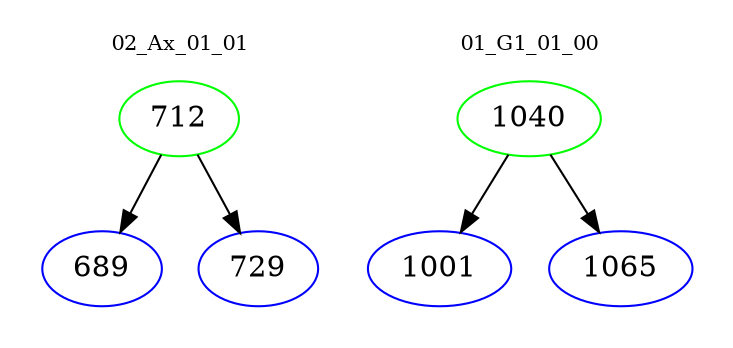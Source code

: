 digraph{
subgraph cluster_0 {
color = white
label = "02_Ax_01_01";
fontsize=10;
T0_712 [label="712", color="green"]
T0_712 -> T0_689 [color="black"]
T0_689 [label="689", color="blue"]
T0_712 -> T0_729 [color="black"]
T0_729 [label="729", color="blue"]
}
subgraph cluster_1 {
color = white
label = "01_G1_01_00";
fontsize=10;
T1_1040 [label="1040", color="green"]
T1_1040 -> T1_1001 [color="black"]
T1_1001 [label="1001", color="blue"]
T1_1040 -> T1_1065 [color="black"]
T1_1065 [label="1065", color="blue"]
}
}

